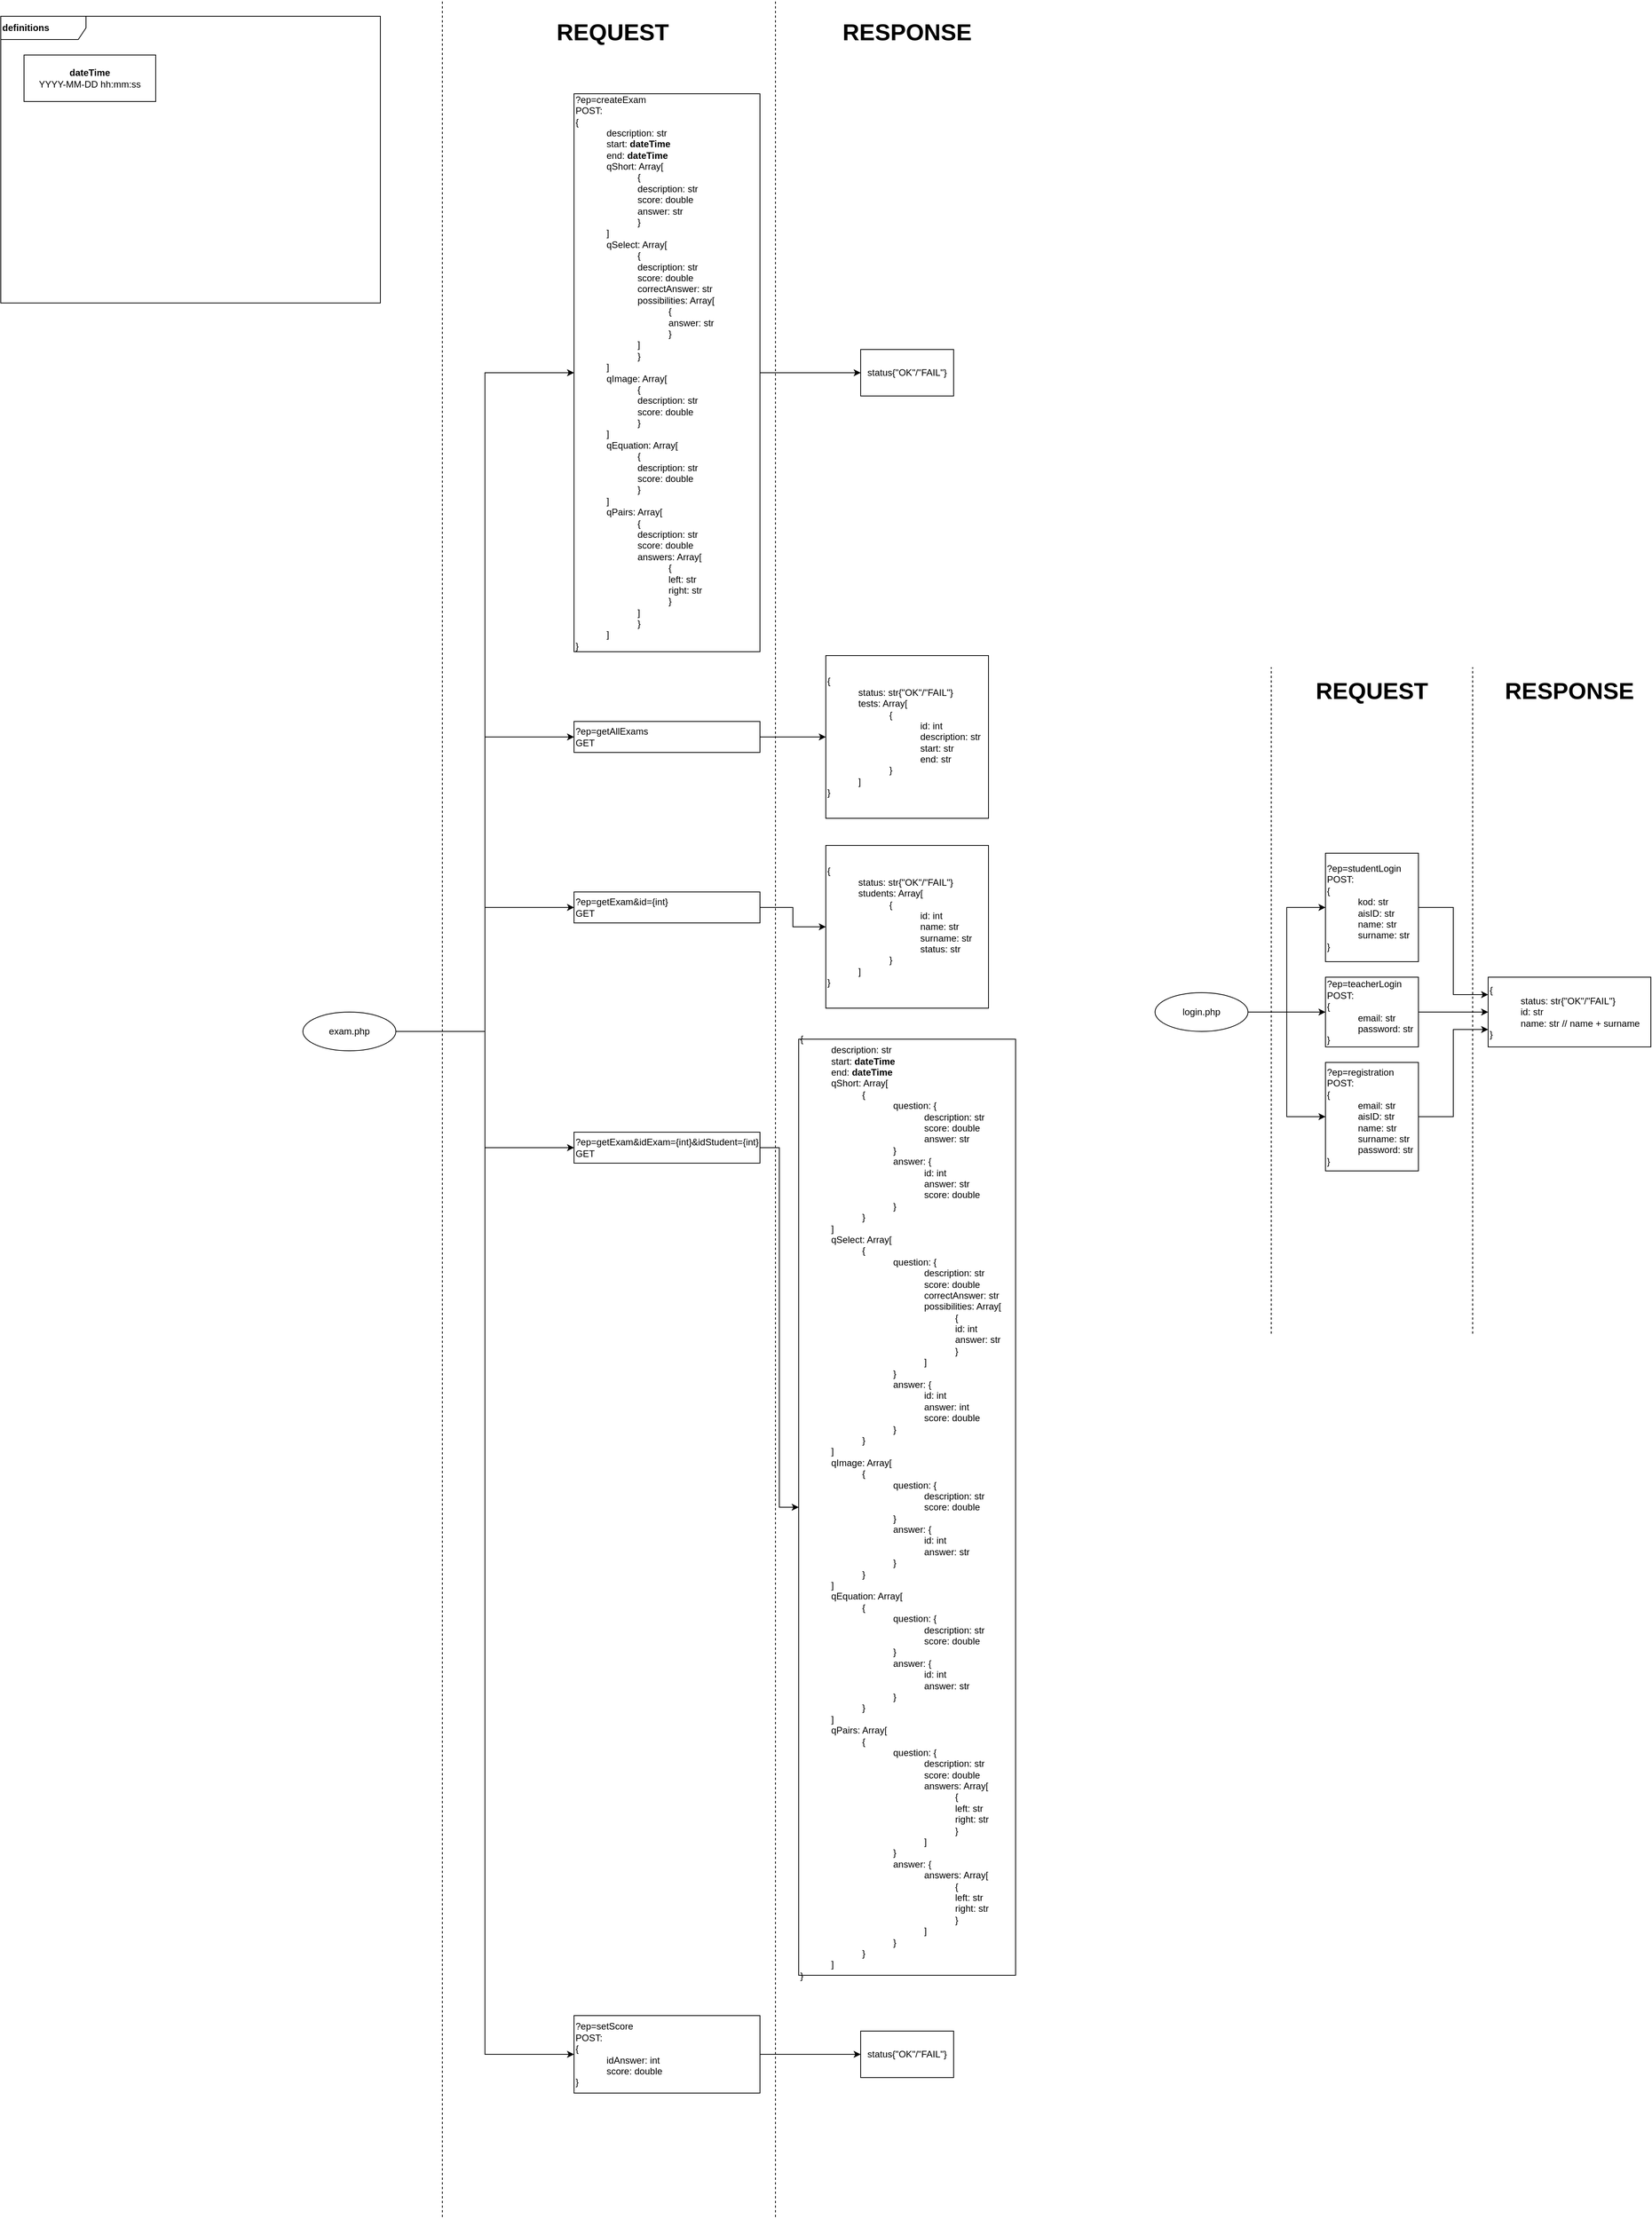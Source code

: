<mxfile version="14.5.1" type="device"><diagram id="hnB_2D7E7XhQXwGnwULA" name="Page-1"><mxGraphModel dx="7388" dy="4388" grid="1" gridSize="10" guides="1" tooltips="1" connect="1" arrows="1" fold="1" page="1" pageScale="1" pageWidth="850" pageHeight="1100" math="0" shadow="0"><root><mxCell id="0"/><mxCell id="1" parent="0"/><mxCell id="Ukkvu4Kca2TTCm_ugVb9-40" value="&lt;b&gt;definitions&lt;/b&gt;" style="shape=umlFrame;whiteSpace=wrap;html=1;rounded=0;align=left;width=110;height=30;verticalAlign=middle;" vertex="1" parent="1"><mxGeometry x="-1390" y="-1050" width="490" height="370" as="geometry"/></mxCell><mxCell id="Ukkvu4Kca2TTCm_ugVb9-1" value="login.php" style="ellipse;whiteSpace=wrap;html=1;" vertex="1" parent="1"><mxGeometry x="100" y="210" width="120" height="50" as="geometry"/></mxCell><mxCell id="Ukkvu4Kca2TTCm_ugVb9-2" value="exam.php" style="ellipse;whiteSpace=wrap;html=1;" vertex="1" parent="1"><mxGeometry x="-1000" y="235" width="120" height="50" as="geometry"/></mxCell><mxCell id="Ukkvu4Kca2TTCm_ugVb9-13" style="edgeStyle=orthogonalEdgeStyle;rounded=0;orthogonalLoop=1;jettySize=auto;html=1;exitX=1;exitY=0.5;exitDx=0;exitDy=0;entryX=0;entryY=0.5;entryDx=0;entryDy=0;" edge="1" parent="1" source="Ukkvu4Kca2TTCm_ugVb9-4" target="Ukkvu4Kca2TTCm_ugVb9-12"><mxGeometry relative="1" as="geometry"/></mxCell><mxCell id="Ukkvu4Kca2TTCm_ugVb9-4" value="?ep=teacherLogin&lt;br&gt;POST:&lt;br&gt;{&lt;br&gt;&lt;blockquote style=&quot;margin: 0 0 0 40px ; border: none ; padding: 0px&quot;&gt;email: str&lt;br&gt;password: str&lt;/blockquote&gt;}" style="rounded=0;whiteSpace=wrap;html=1;align=left;" vertex="1" parent="1"><mxGeometry x="320" y="190" width="120" height="90" as="geometry"/></mxCell><mxCell id="Ukkvu4Kca2TTCm_ugVb9-14" style="edgeStyle=orthogonalEdgeStyle;rounded=0;orthogonalLoop=1;jettySize=auto;html=1;exitX=1;exitY=0.5;exitDx=0;exitDy=0;entryX=0;entryY=0.25;entryDx=0;entryDy=0;" edge="1" parent="1" source="Ukkvu4Kca2TTCm_ugVb9-5" target="Ukkvu4Kca2TTCm_ugVb9-12"><mxGeometry relative="1" as="geometry"/></mxCell><mxCell id="Ukkvu4Kca2TTCm_ugVb9-5" value="?ep=studentLogin&lt;br&gt;POST:&lt;br&gt;{&lt;br&gt;&lt;blockquote style=&quot;margin: 0 0 0 40px ; border: none ; padding: 0px&quot;&gt;kod: str&lt;br&gt;aisID: str&lt;br&gt;name: str&lt;br&gt;surname: str&lt;/blockquote&gt;&lt;span&gt;}&lt;/span&gt;" style="rounded=0;whiteSpace=wrap;html=1;align=left;" vertex="1" parent="1"><mxGeometry x="320" y="30" width="120" height="140" as="geometry"/></mxCell><mxCell id="Ukkvu4Kca2TTCm_ugVb9-15" style="edgeStyle=orthogonalEdgeStyle;rounded=0;orthogonalLoop=1;jettySize=auto;html=1;exitX=1;exitY=0.5;exitDx=0;exitDy=0;entryX=0;entryY=0.75;entryDx=0;entryDy=0;" edge="1" parent="1" source="Ukkvu4Kca2TTCm_ugVb9-6" target="Ukkvu4Kca2TTCm_ugVb9-12"><mxGeometry relative="1" as="geometry"/></mxCell><mxCell id="Ukkvu4Kca2TTCm_ugVb9-6" value="?ep=registration&lt;br&gt;POST:&lt;br&gt;{&lt;br&gt;&lt;blockquote style=&quot;margin: 0 0 0 40px ; border: none ; padding: 0px&quot;&gt;email: str&lt;br&gt;aisID: str&lt;br&gt;name: str&lt;br&gt;surname: str&lt;br&gt;password: str&lt;/blockquote&gt;}" style="rounded=0;whiteSpace=wrap;html=1;align=left;" vertex="1" parent="1"><mxGeometry x="320" y="300" width="120" height="140" as="geometry"/></mxCell><mxCell id="Ukkvu4Kca2TTCm_ugVb9-9" style="edgeStyle=orthogonalEdgeStyle;rounded=0;orthogonalLoop=1;jettySize=auto;html=1;exitX=1;exitY=0.5;exitDx=0;exitDy=0;entryX=0;entryY=0.5;entryDx=0;entryDy=0;" edge="1" parent="1" source="Ukkvu4Kca2TTCm_ugVb9-1" target="Ukkvu4Kca2TTCm_ugVb9-5"><mxGeometry relative="1" as="geometry"><mxPoint x="260" y="220" as="sourcePoint"/></mxGeometry></mxCell><mxCell id="Ukkvu4Kca2TTCm_ugVb9-10" style="edgeStyle=orthogonalEdgeStyle;rounded=0;orthogonalLoop=1;jettySize=auto;html=1;exitX=1;exitY=0.5;exitDx=0;exitDy=0;entryX=0;entryY=0.5;entryDx=0;entryDy=0;" edge="1" parent="1" source="Ukkvu4Kca2TTCm_ugVb9-1" target="Ukkvu4Kca2TTCm_ugVb9-4"><mxGeometry relative="1" as="geometry"><mxPoint x="260" y="220" as="sourcePoint"/></mxGeometry></mxCell><mxCell id="Ukkvu4Kca2TTCm_ugVb9-11" style="edgeStyle=orthogonalEdgeStyle;rounded=0;orthogonalLoop=1;jettySize=auto;html=1;exitX=1;exitY=0.5;exitDx=0;exitDy=0;entryX=0;entryY=0.5;entryDx=0;entryDy=0;" edge="1" parent="1" source="Ukkvu4Kca2TTCm_ugVb9-1" target="Ukkvu4Kca2TTCm_ugVb9-6"><mxGeometry relative="1" as="geometry"><mxPoint x="260" y="220" as="sourcePoint"/></mxGeometry></mxCell><mxCell id="Ukkvu4Kca2TTCm_ugVb9-12" value="{&lt;br&gt;&lt;blockquote style=&quot;margin: 0 0 0 40px ; border: none ; padding: 0px&quot;&gt;status: str{&quot;OK&quot;/&quot;FAIL&quot;}&lt;br&gt;id: str&lt;br&gt;name: str // name + surname&lt;/blockquote&gt;}" style="rounded=0;whiteSpace=wrap;html=1;align=left;" vertex="1" parent="1"><mxGeometry x="530" y="190" width="210" height="90" as="geometry"/></mxCell><mxCell id="Ukkvu4Kca2TTCm_ugVb9-20" style="edgeStyle=orthogonalEdgeStyle;rounded=0;orthogonalLoop=1;jettySize=auto;html=1;exitX=1;exitY=0.5;exitDx=0;exitDy=0;entryX=0;entryY=0.5;entryDx=0;entryDy=0;" edge="1" parent="1" source="Ukkvu4Kca2TTCm_ugVb9-2" target="Ukkvu4Kca2TTCm_ugVb9-18"><mxGeometry relative="1" as="geometry"><mxPoint x="-760" y="260" as="sourcePoint"/></mxGeometry></mxCell><mxCell id="Ukkvu4Kca2TTCm_ugVb9-27" style="edgeStyle=orthogonalEdgeStyle;rounded=0;orthogonalLoop=1;jettySize=auto;html=1;exitX=1;exitY=0.5;exitDx=0;exitDy=0;entryX=0;entryY=0.5;entryDx=0;entryDy=0;" edge="1" parent="1" source="Ukkvu4Kca2TTCm_ugVb9-2" target="Ukkvu4Kca2TTCm_ugVb9-24"><mxGeometry relative="1" as="geometry"><mxPoint x="-760" y="260" as="sourcePoint"/></mxGeometry></mxCell><mxCell id="Ukkvu4Kca2TTCm_ugVb9-34" style="edgeStyle=orthogonalEdgeStyle;rounded=0;orthogonalLoop=1;jettySize=auto;html=1;exitX=1;exitY=0.5;exitDx=0;exitDy=0;entryX=0;entryY=0.5;entryDx=0;entryDy=0;" edge="1" parent="1" source="Ukkvu4Kca2TTCm_ugVb9-2" target="Ukkvu4Kca2TTCm_ugVb9-28"><mxGeometry relative="1" as="geometry"><mxPoint x="-760" y="260" as="sourcePoint"/></mxGeometry></mxCell><mxCell id="Ukkvu4Kca2TTCm_ugVb9-35" style="edgeStyle=orthogonalEdgeStyle;rounded=0;orthogonalLoop=1;jettySize=auto;html=1;exitX=1;exitY=0.5;exitDx=0;exitDy=0;entryX=0;entryY=0.5;entryDx=0;entryDy=0;" edge="1" parent="1" source="Ukkvu4Kca2TTCm_ugVb9-2" target="Ukkvu4Kca2TTCm_ugVb9-30"><mxGeometry relative="1" as="geometry"><mxPoint x="-760" y="260" as="sourcePoint"/></mxGeometry></mxCell><mxCell id="Ukkvu4Kca2TTCm_ugVb9-37" style="edgeStyle=orthogonalEdgeStyle;rounded=0;orthogonalLoop=1;jettySize=auto;html=1;exitX=1;exitY=0.5;exitDx=0;exitDy=0;entryX=0;entryY=0.5;entryDx=0;entryDy=0;" edge="1" parent="1" source="Ukkvu4Kca2TTCm_ugVb9-2" target="Ukkvu4Kca2TTCm_ugVb9-36"><mxGeometry relative="1" as="geometry"><mxPoint x="-760" y="260" as="sourcePoint"/></mxGeometry></mxCell><mxCell id="Ukkvu4Kca2TTCm_ugVb9-22" style="edgeStyle=orthogonalEdgeStyle;rounded=0;orthogonalLoop=1;jettySize=auto;html=1;exitX=1;exitY=0.5;exitDx=0;exitDy=0;entryX=0;entryY=0.5;entryDx=0;entryDy=0;" edge="1" parent="1" source="Ukkvu4Kca2TTCm_ugVb9-18" target="Ukkvu4Kca2TTCm_ugVb9-21"><mxGeometry relative="1" as="geometry"/></mxCell><mxCell id="Ukkvu4Kca2TTCm_ugVb9-18" value="?ep=createExam&lt;br&gt;POST:&lt;br&gt;{&lt;br&gt;&lt;blockquote style=&quot;margin: 0 0 0 40px ; border: none ; padding: 0px&quot;&gt;description: str&lt;br&gt;start: &lt;b&gt;dateTime&lt;br&gt;&lt;/b&gt;end: &lt;b&gt;dateTime&lt;br&gt;&lt;/b&gt;qShort: Array[&lt;blockquote style=&quot;margin: 0 0 0 40px ; border: none ; padding: 0px&quot;&gt;{&lt;/blockquote&gt;&lt;blockquote style=&quot;margin: 0 0 0 40px ; border: none ; padding: 0px&quot;&gt;description: str&lt;/blockquote&gt;&lt;blockquote style=&quot;margin: 0 0 0 40px ; border: none ; padding: 0px&quot;&gt;score: double&lt;/blockquote&gt;&lt;blockquote style=&quot;margin: 0 0 0 40px ; border: none ; padding: 0px&quot;&gt;answer: str&lt;/blockquote&gt;&lt;blockquote style=&quot;margin: 0 0 0 40px ; border: none ; padding: 0px&quot;&gt;}&lt;/blockquote&gt;]&lt;br&gt;qSelect: Array[&lt;blockquote style=&quot;margin: 0 0 0 40px ; border: none ; padding: 0px&quot;&gt;{&lt;/blockquote&gt;&lt;blockquote style=&quot;margin: 0 0 0 40px ; border: none ; padding: 0px&quot;&gt;description: str&lt;/blockquote&gt;&lt;blockquote style=&quot;margin: 0 0 0 40px ; border: none ; padding: 0px&quot;&gt;score: double&lt;/blockquote&gt;&lt;blockquote style=&quot;margin: 0 0 0 40px ; border: none ; padding: 0px&quot;&gt;correctAnswer: str&lt;/blockquote&gt;&lt;blockquote style=&quot;margin: 0 0 0 40px ; border: none ; padding: 0px&quot;&gt;possibilities: Array[&lt;/blockquote&gt;&lt;blockquote style=&quot;margin: 0 0 0 40px ; border: none ; padding: 0px&quot;&gt;&lt;blockquote style=&quot;margin: 0 0 0 40px ; border: none ; padding: 0px&quot;&gt;{&lt;/blockquote&gt;&lt;/blockquote&gt;&lt;blockquote style=&quot;margin: 0 0 0 40px ; border: none ; padding: 0px&quot;&gt;&lt;blockquote style=&quot;margin: 0 0 0 40px ; border: none ; padding: 0px&quot;&gt;answer: str&lt;/blockquote&gt;&lt;/blockquote&gt;&lt;blockquote style=&quot;margin: 0 0 0 40px ; border: none ; padding: 0px&quot;&gt;&lt;blockquote style=&quot;margin: 0 0 0 40px ; border: none ; padding: 0px&quot;&gt;}&lt;/blockquote&gt;&lt;/blockquote&gt;&lt;blockquote style=&quot;margin: 0 0 0 40px ; border: none ; padding: 0px&quot;&gt;]&lt;/blockquote&gt;&lt;blockquote style=&quot;margin: 0 0 0 40px ; border: none ; padding: 0px&quot;&gt;}&lt;/blockquote&gt;]&lt;br&gt;qImage: Array[&lt;blockquote style=&quot;margin: 0 0 0 40px ; border: none ; padding: 0px&quot;&gt;{&lt;/blockquote&gt;&lt;blockquote style=&quot;margin: 0 0 0 40px ; border: none ; padding: 0px&quot;&gt;description: str&lt;/blockquote&gt;&lt;blockquote style=&quot;margin: 0 0 0 40px ; border: none ; padding: 0px&quot;&gt;score: double&lt;/blockquote&gt;&lt;blockquote style=&quot;margin: 0 0 0 40px ; border: none ; padding: 0px&quot;&gt;}&lt;/blockquote&gt;]&lt;br&gt;qEquation: Array[&lt;blockquote style=&quot;margin: 0 0 0 40px ; border: none ; padding: 0px&quot;&gt;{&lt;/blockquote&gt;&lt;blockquote style=&quot;margin: 0 0 0 40px ; border: none ; padding: 0px&quot;&gt;description: str&lt;/blockquote&gt;&lt;blockquote style=&quot;margin: 0 0 0 40px ; border: none ; padding: 0px&quot;&gt;score: double&lt;/blockquote&gt;&lt;blockquote style=&quot;margin: 0 0 0 40px ; border: none ; padding: 0px&quot;&gt;}&lt;/blockquote&gt;]&lt;br&gt;qPairs: Array[&lt;blockquote style=&quot;margin: 0 0 0 40px ; border: none ; padding: 0px&quot;&gt;{&lt;/blockquote&gt;&lt;blockquote style=&quot;margin: 0 0 0 40px ; border: none ; padding: 0px&quot;&gt;description: str&lt;/blockquote&gt;&lt;blockquote style=&quot;margin: 0 0 0 40px ; border: none ; padding: 0px&quot;&gt;score: double&lt;/blockquote&gt;&lt;blockquote style=&quot;margin: 0 0 0 40px ; border: none ; padding: 0px&quot;&gt;answers: Array[&lt;/blockquote&gt;&lt;blockquote style=&quot;margin: 0 0 0 40px ; border: none ; padding: 0px&quot;&gt;&lt;blockquote style=&quot;margin: 0 0 0 40px ; border: none ; padding: 0px&quot;&gt;{&lt;/blockquote&gt;&lt;/blockquote&gt;&lt;blockquote style=&quot;margin: 0 0 0 40px ; border: none ; padding: 0px&quot;&gt;&lt;blockquote style=&quot;margin: 0 0 0 40px ; border: none ; padding: 0px&quot;&gt;left: str&lt;/blockquote&gt;&lt;/blockquote&gt;&lt;blockquote style=&quot;margin: 0 0 0 40px ; border: none ; padding: 0px&quot;&gt;&lt;blockquote style=&quot;margin: 0 0 0 40px ; border: none ; padding: 0px&quot;&gt;right: str&lt;/blockquote&gt;&lt;/blockquote&gt;&lt;blockquote style=&quot;margin: 0 0 0 40px ; border: none ; padding: 0px&quot;&gt;&lt;blockquote style=&quot;margin: 0 0 0 40px ; border: none ; padding: 0px&quot;&gt;}&lt;/blockquote&gt;&lt;/blockquote&gt;&lt;blockquote style=&quot;margin: 0 0 0 40px ; border: none ; padding: 0px&quot;&gt;]&lt;/blockquote&gt;&lt;blockquote style=&quot;margin: 0 0 0 40px ; border: none ; padding: 0px&quot;&gt;}&lt;/blockquote&gt;]&lt;/blockquote&gt;&lt;span&gt;}&lt;/span&gt;&lt;blockquote style=&quot;margin: 0 0 0 40px ; border: none ; padding: 0px&quot;&gt;&lt;blockquote style=&quot;margin: 0 0 0 40px ; border: none ; padding: 0px&quot;&gt;&lt;/blockquote&gt;&lt;/blockquote&gt;&lt;blockquote style=&quot;margin: 0 0 0 40px ; border: none ; padding: 0px&quot;&gt;&lt;blockquote style=&quot;margin: 0 0 0 40px ; border: none ; padding: 0px&quot;&gt;&lt;/blockquote&gt;&lt;/blockquote&gt;&lt;blockquote style=&quot;margin: 0 0 0 40px ; border: none ; padding: 0px&quot;&gt;&lt;blockquote style=&quot;margin: 0 0 0 40px ; border: none ; padding: 0px&quot;&gt;&lt;/blockquote&gt;&lt;/blockquote&gt;" style="rounded=0;whiteSpace=wrap;html=1;labelPosition=center;verticalLabelPosition=middle;align=left;verticalAlign=middle;" vertex="1" parent="1"><mxGeometry x="-650" y="-950" width="240" height="720" as="geometry"/></mxCell><mxCell id="Ukkvu4Kca2TTCm_ugVb9-19" value="&lt;b&gt;dateTime&lt;/b&gt;&lt;br&gt;&lt;div style=&quot;&quot;&gt;&lt;span&gt;YYYY-MM-DD hh:mm:ss&lt;/span&gt;&lt;/div&gt;" style="rounded=0;whiteSpace=wrap;html=1;align=center;" vertex="1" parent="1"><mxGeometry x="-1360" y="-1000" width="170" height="60" as="geometry"/></mxCell><mxCell id="Ukkvu4Kca2TTCm_ugVb9-21" value="status{&quot;OK&quot;/&quot;FAIL&quot;}" style="rounded=0;whiteSpace=wrap;html=1;" vertex="1" parent="1"><mxGeometry x="-280" y="-620" width="120" height="60" as="geometry"/></mxCell><mxCell id="Ukkvu4Kca2TTCm_ugVb9-26" style="edgeStyle=orthogonalEdgeStyle;rounded=0;orthogonalLoop=1;jettySize=auto;html=1;exitX=1;exitY=0.5;exitDx=0;exitDy=0;entryX=0;entryY=0.5;entryDx=0;entryDy=0;" edge="1" parent="1" source="Ukkvu4Kca2TTCm_ugVb9-24" target="Ukkvu4Kca2TTCm_ugVb9-25"><mxGeometry relative="1" as="geometry"/></mxCell><mxCell id="Ukkvu4Kca2TTCm_ugVb9-24" value="?ep=getAllExams&lt;br&gt;GET&lt;br&gt;&lt;blockquote style=&quot;margin: 0 0 0 40px ; border: none ; padding: 0px&quot;&gt;&lt;blockquote style=&quot;margin: 0 0 0 40px ; border: none ; padding: 0px&quot;&gt;&lt;/blockquote&gt;&lt;/blockquote&gt;&lt;blockquote style=&quot;margin: 0 0 0 40px ; border: none ; padding: 0px&quot;&gt;&lt;blockquote style=&quot;margin: 0 0 0 40px ; border: none ; padding: 0px&quot;&gt;&lt;/blockquote&gt;&lt;/blockquote&gt;&lt;blockquote style=&quot;margin: 0 0 0 40px ; border: none ; padding: 0px&quot;&gt;&lt;blockquote style=&quot;margin: 0 0 0 40px ; border: none ; padding: 0px&quot;&gt;&lt;/blockquote&gt;&lt;/blockquote&gt;" style="rounded=0;whiteSpace=wrap;html=1;labelPosition=center;verticalLabelPosition=middle;align=left;verticalAlign=middle;" vertex="1" parent="1"><mxGeometry x="-650" y="-140" width="240" height="40" as="geometry"/></mxCell><mxCell id="Ukkvu4Kca2TTCm_ugVb9-25" value="&lt;span&gt;{&lt;br&gt;&lt;/span&gt;&lt;blockquote style=&quot;margin: 0 0 0 40px ; border: none ; padding: 0px&quot;&gt;status: str{&quot;OK&quot;/&quot;FAIL&quot;}&lt;/blockquote&gt;&lt;blockquote style=&quot;margin: 0px 0px 0px 40px ; border: none ; padding: 0px&quot;&gt;tests: Array[&lt;/blockquote&gt;&lt;blockquote style=&quot;margin: 0px 0px 0px 40px ; border: none ; padding: 0px&quot;&gt;&lt;blockquote style=&quot;margin: 0px 0px 0px 40px ; border: none ; padding: 0px&quot;&gt;{&lt;/blockquote&gt;&lt;/blockquote&gt;&lt;blockquote style=&quot;margin: 0px 0px 0px 40px ; border: none ; padding: 0px&quot;&gt;&lt;blockquote style=&quot;margin: 0px 0px 0px 40px ; border: none ; padding: 0px&quot;&gt;&lt;blockquote style=&quot;margin: 0px 0px 0px 40px ; border: none ; padding: 0px&quot;&gt;id: int&lt;/blockquote&gt;&lt;/blockquote&gt;&lt;/blockquote&gt;&lt;blockquote style=&quot;margin: 0px 0px 0px 40px ; border: none ; padding: 0px&quot;&gt;&lt;blockquote style=&quot;margin: 0px 0px 0px 40px ; border: none ; padding: 0px&quot;&gt;&lt;blockquote style=&quot;margin: 0px 0px 0px 40px ; border: none ; padding: 0px&quot;&gt;description: str&lt;/blockquote&gt;&lt;blockquote style=&quot;margin: 0px 0px 0px 40px ; border: none ; padding: 0px&quot;&gt;start: str&lt;/blockquote&gt;&lt;blockquote style=&quot;margin: 0px 0px 0px 40px ; border: none ; padding: 0px&quot;&gt;end: str&lt;/blockquote&gt;&lt;/blockquote&gt;&lt;/blockquote&gt;&lt;blockquote style=&quot;margin: 0px 0px 0px 40px ; border: none ; padding: 0px&quot;&gt;&lt;blockquote style=&quot;margin: 0px 0px 0px 40px ; border: none ; padding: 0px&quot;&gt;}&lt;/blockquote&gt;&lt;/blockquote&gt;&lt;blockquote style=&quot;margin: 0px 0px 0px 40px ; border: none ; padding: 0px&quot;&gt;&lt;blockquote style=&quot;margin: 0px 0px 0px 40px ; border: none ; padding: 0px&quot;&gt;&lt;/blockquote&gt;&lt;/blockquote&gt;&lt;blockquote style=&quot;margin: 0px 0px 0px 40px ; border: none ; padding: 0px&quot;&gt;&lt;blockquote style=&quot;margin: 0px 0px 0px 40px ; border: none ; padding: 0px&quot;&gt;&lt;/blockquote&gt;&lt;/blockquote&gt;&lt;blockquote style=&quot;margin: 0px 0px 0px 40px ; border: none ; padding: 0px&quot;&gt;&lt;blockquote style=&quot;margin: 0px 0px 0px 40px ; border: none ; padding: 0px&quot;&gt;&lt;/blockquote&gt;&lt;/blockquote&gt;&lt;blockquote style=&quot;margin: 0px 0px 0px 40px ; border: none ; padding: 0px&quot;&gt;]&lt;/blockquote&gt;&lt;blockquote style=&quot;margin: 0px 0px 0px 40px ; border: none ; padding: 0px&quot;&gt;&lt;/blockquote&gt;&lt;span&gt;}&lt;/span&gt;" style="rounded=0;whiteSpace=wrap;html=1;align=left;" vertex="1" parent="1"><mxGeometry x="-325" y="-225" width="210" height="210" as="geometry"/></mxCell><mxCell id="Ukkvu4Kca2TTCm_ugVb9-33" style="edgeStyle=orthogonalEdgeStyle;rounded=0;orthogonalLoop=1;jettySize=auto;html=1;exitX=1;exitY=0.5;exitDx=0;exitDy=0;entryX=0;entryY=0.5;entryDx=0;entryDy=0;" edge="1" parent="1" source="Ukkvu4Kca2TTCm_ugVb9-28" target="Ukkvu4Kca2TTCm_ugVb9-29"><mxGeometry relative="1" as="geometry"/></mxCell><mxCell id="Ukkvu4Kca2TTCm_ugVb9-28" value="?ep=getExam&amp;amp;id={int}&lt;br&gt;GET&lt;br&gt;&lt;blockquote style=&quot;margin: 0 0 0 40px ; border: none ; padding: 0px&quot;&gt;&lt;blockquote style=&quot;margin: 0 0 0 40px ; border: none ; padding: 0px&quot;&gt;&lt;/blockquote&gt;&lt;/blockquote&gt;&lt;blockquote style=&quot;margin: 0 0 0 40px ; border: none ; padding: 0px&quot;&gt;&lt;blockquote style=&quot;margin: 0 0 0 40px ; border: none ; padding: 0px&quot;&gt;&lt;/blockquote&gt;&lt;/blockquote&gt;&lt;blockquote style=&quot;margin: 0 0 0 40px ; border: none ; padding: 0px&quot;&gt;&lt;blockquote style=&quot;margin: 0 0 0 40px ; border: none ; padding: 0px&quot;&gt;&lt;/blockquote&gt;&lt;/blockquote&gt;" style="rounded=0;whiteSpace=wrap;html=1;labelPosition=center;verticalLabelPosition=middle;align=left;verticalAlign=middle;" vertex="1" parent="1"><mxGeometry x="-650" y="80" width="240" height="40" as="geometry"/></mxCell><mxCell id="Ukkvu4Kca2TTCm_ugVb9-29" value="&lt;span&gt;{&lt;br&gt;&lt;/span&gt;&lt;blockquote style=&quot;margin: 0 0 0 40px ; border: none ; padding: 0px&quot;&gt;status: str{&quot;OK&quot;/&quot;FAIL&quot;}&lt;/blockquote&gt;&lt;blockquote style=&quot;margin: 0px 0px 0px 40px ; border: none ; padding: 0px&quot;&gt;students: Array[&lt;/blockquote&gt;&lt;blockquote style=&quot;margin: 0px 0px 0px 40px ; border: none ; padding: 0px&quot;&gt;&lt;blockquote style=&quot;margin: 0px 0px 0px 40px ; border: none ; padding: 0px&quot;&gt;{&lt;/blockquote&gt;&lt;/blockquote&gt;&lt;blockquote style=&quot;margin: 0px 0px 0px 40px ; border: none ; padding: 0px&quot;&gt;&lt;blockquote style=&quot;margin: 0px 0px 0px 40px ; border: none ; padding: 0px&quot;&gt;&lt;blockquote style=&quot;margin: 0px 0px 0px 40px ; border: none ; padding: 0px&quot;&gt;id: int&lt;/blockquote&gt;&lt;blockquote style=&quot;margin: 0px 0px 0px 40px ; border: none ; padding: 0px&quot;&gt;name: str&lt;/blockquote&gt;&lt;blockquote style=&quot;margin: 0px 0px 0px 40px ; border: none ; padding: 0px&quot;&gt;surname: str&lt;/blockquote&gt;&lt;blockquote style=&quot;margin: 0px 0px 0px 40px ; border: none ; padding: 0px&quot;&gt;status: str&lt;/blockquote&gt;&lt;/blockquote&gt;&lt;/blockquote&gt;&lt;blockquote style=&quot;margin: 0px 0px 0px 40px ; border: none ; padding: 0px&quot;&gt;&lt;blockquote style=&quot;margin: 0px 0px 0px 40px ; border: none ; padding: 0px&quot;&gt;}&lt;/blockquote&gt;&lt;/blockquote&gt;&lt;blockquote style=&quot;margin: 0px 0px 0px 40px ; border: none ; padding: 0px&quot;&gt;&lt;blockquote style=&quot;margin: 0px 0px 0px 40px ; border: none ; padding: 0px&quot;&gt;&lt;/blockquote&gt;&lt;/blockquote&gt;&lt;blockquote style=&quot;margin: 0px 0px 0px 40px ; border: none ; padding: 0px&quot;&gt;&lt;blockquote style=&quot;margin: 0px 0px 0px 40px ; border: none ; padding: 0px&quot;&gt;&lt;/blockquote&gt;&lt;/blockquote&gt;&lt;blockquote style=&quot;margin: 0px 0px 0px 40px ; border: none ; padding: 0px&quot;&gt;&lt;blockquote style=&quot;margin: 0px 0px 0px 40px ; border: none ; padding: 0px&quot;&gt;&lt;/blockquote&gt;&lt;/blockquote&gt;&lt;blockquote style=&quot;margin: 0px 0px 0px 40px ; border: none ; padding: 0px&quot;&gt;]&lt;/blockquote&gt;&lt;blockquote style=&quot;margin: 0px 0px 0px 40px ; border: none ; padding: 0px&quot;&gt;&lt;/blockquote&gt;&lt;span&gt;}&lt;/span&gt;" style="rounded=0;whiteSpace=wrap;html=1;align=left;" vertex="1" parent="1"><mxGeometry x="-325" y="20" width="210" height="210" as="geometry"/></mxCell><mxCell id="Ukkvu4Kca2TTCm_ugVb9-32" style="edgeStyle=orthogonalEdgeStyle;rounded=0;orthogonalLoop=1;jettySize=auto;html=1;exitX=1;exitY=0.5;exitDx=0;exitDy=0;entryX=0;entryY=0.5;entryDx=0;entryDy=0;" edge="1" parent="1" source="Ukkvu4Kca2TTCm_ugVb9-30" target="Ukkvu4Kca2TTCm_ugVb9-31"><mxGeometry relative="1" as="geometry"/></mxCell><mxCell id="Ukkvu4Kca2TTCm_ugVb9-30" value="?ep=getExam&amp;amp;idExam={int}&amp;amp;idStudent={int}&lt;br&gt;GET&lt;br&gt;&lt;blockquote style=&quot;margin: 0 0 0 40px ; border: none ; padding: 0px&quot;&gt;&lt;blockquote style=&quot;margin: 0 0 0 40px ; border: none ; padding: 0px&quot;&gt;&lt;/blockquote&gt;&lt;/blockquote&gt;&lt;blockquote style=&quot;margin: 0 0 0 40px ; border: none ; padding: 0px&quot;&gt;&lt;blockquote style=&quot;margin: 0 0 0 40px ; border: none ; padding: 0px&quot;&gt;&lt;/blockquote&gt;&lt;/blockquote&gt;&lt;blockquote style=&quot;margin: 0 0 0 40px ; border: none ; padding: 0px&quot;&gt;&lt;blockquote style=&quot;margin: 0 0 0 40px ; border: none ; padding: 0px&quot;&gt;&lt;/blockquote&gt;&lt;/blockquote&gt;" style="rounded=0;whiteSpace=wrap;html=1;labelPosition=center;verticalLabelPosition=middle;align=left;verticalAlign=middle;" vertex="1" parent="1"><mxGeometry x="-650" y="390" width="240" height="40" as="geometry"/></mxCell><mxCell id="Ukkvu4Kca2TTCm_ugVb9-31" value="{&lt;br&gt;&lt;blockquote style=&quot;margin: 0px 0px 0px 40px ; border: none ; padding: 0px&quot;&gt;description: str&lt;br&gt;start:&amp;nbsp;&lt;b&gt;dateTime&lt;br&gt;&lt;/b&gt;end:&amp;nbsp;&lt;b&gt;dateTime&lt;br&gt;&lt;/b&gt;qShort: Array[&lt;/blockquote&gt;&lt;blockquote style=&quot;margin: 0 0 0 40px ; border: none ; padding: 0px&quot;&gt;&lt;blockquote style=&quot;margin: 0px 0px 0px 40px ; border: none ; padding: 0px&quot;&gt;{&lt;/blockquote&gt;&lt;/blockquote&gt;&lt;blockquote style=&quot;margin: 0 0 0 40px ; border: none ; padding: 0px&quot;&gt;&lt;blockquote style=&quot;margin: 0px 0px 0px 40px ; border: none ; padding: 0px&quot;&gt;&lt;blockquote style=&quot;margin: 0px 0px 0px 40px ; border: none ; padding: 0px&quot;&gt;question: {&lt;/blockquote&gt;&lt;/blockquote&gt;&lt;blockquote style=&quot;margin: 0 0 0 40px ; border: none ; padding: 0px&quot;&gt;&lt;blockquote style=&quot;margin: 0px 0px 0px 40px ; border: none ; padding: 0px&quot;&gt;&lt;blockquote style=&quot;margin: 0px 0px 0px 40px ; border: none ; padding: 0px&quot;&gt;description: str&lt;/blockquote&gt;&lt;/blockquote&gt;&lt;/blockquote&gt;&lt;blockquote style=&quot;margin: 0 0 0 40px ; border: none ; padding: 0px&quot;&gt;&lt;blockquote style=&quot;margin: 0px 0px 0px 40px ; border: none ; padding: 0px&quot;&gt;&lt;blockquote style=&quot;margin: 0px 0px 0px 40px ; border: none ; padding: 0px&quot;&gt;score: double&lt;/blockquote&gt;&lt;/blockquote&gt;&lt;/blockquote&gt;&lt;blockquote style=&quot;margin: 0 0 0 40px ; border: none ; padding: 0px&quot;&gt;&lt;blockquote style=&quot;margin: 0px 0px 0px 40px ; border: none ; padding: 0px&quot;&gt;&lt;blockquote style=&quot;margin: 0px 0px 0px 40px ; border: none ; padding: 0px&quot;&gt;answer: str&lt;/blockquote&gt;&lt;/blockquote&gt;&lt;/blockquote&gt;&lt;blockquote style=&quot;margin: 0px 0px 0px 40px ; border: none ; padding: 0px&quot;&gt;&lt;blockquote style=&quot;margin: 0px 0px 0px 40px ; border: none ; padding: 0px&quot;&gt;}&lt;/blockquote&gt;&lt;/blockquote&gt;&lt;blockquote style=&quot;margin: 0px 0px 0px 40px ; border: none ; padding: 0px&quot;&gt;&lt;blockquote style=&quot;margin: 0px 0px 0px 40px ; border: none ; padding: 0px&quot;&gt;answer: {&lt;/blockquote&gt;&lt;/blockquote&gt;&lt;/blockquote&gt;&lt;blockquote style=&quot;margin: 0 0 0 40px ; border: none ; padding: 0px&quot;&gt;&lt;blockquote style=&quot;margin: 0 0 0 40px ; border: none ; padding: 0px&quot;&gt;&lt;blockquote style=&quot;margin: 0px 0px 0px 40px ; border: none ; padding: 0px&quot;&gt;&lt;blockquote style=&quot;margin: 0px 0px 0px 40px ; border: none ; padding: 0px&quot;&gt;id: int&lt;/blockquote&gt;&lt;/blockquote&gt;&lt;/blockquote&gt;&lt;/blockquote&gt;&lt;blockquote style=&quot;margin: 0 0 0 40px ; border: none ; padding: 0px&quot;&gt;&lt;blockquote style=&quot;margin: 0 0 0 40px ; border: none ; padding: 0px&quot;&gt;&lt;blockquote style=&quot;margin: 0px 0px 0px 40px ; border: none ; padding: 0px&quot;&gt;&lt;blockquote style=&quot;margin: 0px 0px 0px 40px ; border: none ; padding: 0px&quot;&gt;answer: str&lt;/blockquote&gt;&lt;/blockquote&gt;&lt;/blockquote&gt;&lt;blockquote style=&quot;margin: 0 0 0 40px ; border: none ; padding: 0px&quot;&gt;&lt;blockquote style=&quot;margin: 0px 0px 0px 40px ; border: none ; padding: 0px&quot;&gt;&lt;blockquote style=&quot;margin: 0px 0px 0px 40px ; border: none ; padding: 0px&quot;&gt;score: double&lt;/blockquote&gt;&lt;/blockquote&gt;&lt;/blockquote&gt;&lt;blockquote style=&quot;margin: 0px 0px 0px 40px ; border: none ; padding: 0px&quot;&gt;&lt;blockquote style=&quot;margin: 0px 0px 0px 40px ; border: none ; padding: 0px&quot;&gt;}&lt;/blockquote&gt;&lt;/blockquote&gt;&lt;/blockquote&gt;&lt;blockquote style=&quot;margin: 0 0 0 40px ; border: none ; padding: 0px&quot;&gt;&lt;blockquote style=&quot;margin: 0px 0px 0px 40px ; border: none ; padding: 0px&quot;&gt;&lt;/blockquote&gt;&lt;/blockquote&gt;&lt;blockquote style=&quot;margin: 0px 0px 0px 40px ; border: none ; padding: 0px&quot;&gt;&lt;blockquote style=&quot;margin: 0px 0px 0px 40px ; border: none ; padding: 0px&quot;&gt;}&lt;/blockquote&gt;]&lt;br&gt;qSelect: Array[&lt;blockquote style=&quot;margin: 0px 0px 0px 40px ; border: none ; padding: 0px&quot;&gt;{&lt;/blockquote&gt;&lt;/blockquote&gt;&lt;blockquote style=&quot;margin: 0 0 0 40px ; border: none ; padding: 0px&quot;&gt;&lt;blockquote style=&quot;margin: 0px 0px 0px 40px ; border: none ; padding: 0px&quot;&gt;&lt;blockquote style=&quot;margin: 0px 0px 0px 40px ; border: none ; padding: 0px&quot;&gt;question: {&lt;/blockquote&gt;&lt;/blockquote&gt;&lt;/blockquote&gt;&lt;blockquote style=&quot;margin: 0 0 0 40px ; border: none ; padding: 0px&quot;&gt;&lt;blockquote style=&quot;margin: 0 0 0 40px ; border: none ; padding: 0px&quot;&gt;&lt;blockquote style=&quot;margin: 0px 0px 0px 40px ; border: none ; padding: 0px&quot;&gt;&lt;blockquote style=&quot;margin: 0px 0px 0px 40px ; border: none ; padding: 0px&quot;&gt;description: str&lt;/blockquote&gt;&lt;/blockquote&gt;&lt;/blockquote&gt;&lt;blockquote style=&quot;margin: 0 0 0 40px ; border: none ; padding: 0px&quot;&gt;&lt;blockquote style=&quot;margin: 0px 0px 0px 40px ; border: none ; padding: 0px&quot;&gt;&lt;blockquote style=&quot;margin: 0px 0px 0px 40px ; border: none ; padding: 0px&quot;&gt;score: double&lt;/blockquote&gt;&lt;/blockquote&gt;&lt;/blockquote&gt;&lt;blockquote style=&quot;margin: 0 0 0 40px ; border: none ; padding: 0px&quot;&gt;&lt;blockquote style=&quot;margin: 0px 0px 0px 40px ; border: none ; padding: 0px&quot;&gt;&lt;blockquote style=&quot;margin: 0px 0px 0px 40px ; border: none ; padding: 0px&quot;&gt;correctAnswer: str&lt;/blockquote&gt;&lt;/blockquote&gt;&lt;/blockquote&gt;&lt;blockquote style=&quot;margin: 0 0 0 40px ; border: none ; padding: 0px&quot;&gt;&lt;blockquote style=&quot;margin: 0px 0px 0px 40px ; border: none ; padding: 0px&quot;&gt;&lt;blockquote style=&quot;margin: 0px 0px 0px 40px ; border: none ; padding: 0px&quot;&gt;possibilities: Array[&lt;/blockquote&gt;&lt;/blockquote&gt;&lt;/blockquote&gt;&lt;blockquote style=&quot;margin: 0 0 0 40px ; border: none ; padding: 0px&quot;&gt;&lt;blockquote style=&quot;margin: 0px 0px 0px 40px ; border: none ; padding: 0px&quot;&gt;&lt;blockquote style=&quot;margin: 0px 0px 0px 40px ; border: none ; padding: 0px&quot;&gt;&lt;blockquote style=&quot;margin: 0px 0px 0px 40px ; border: none ; padding: 0px&quot;&gt;{&lt;/blockquote&gt;&lt;blockquote style=&quot;margin: 0px 0px 0px 40px ; border: none ; padding: 0px&quot;&gt;id: int&lt;/blockquote&gt;&lt;blockquote style=&quot;margin: 0px 0px 0px 40px ; border: none ; padding: 0px&quot;&gt;&lt;span&gt;answer: str&lt;/span&gt;&lt;/blockquote&gt;&lt;/blockquote&gt;&lt;/blockquote&gt;&lt;/blockquote&gt;&lt;blockquote style=&quot;margin: 0 0 0 40px ; border: none ; padding: 0px&quot;&gt;&lt;blockquote style=&quot;margin: 0px 0px 0px 40px ; border: none ; padding: 0px&quot;&gt;&lt;blockquote style=&quot;margin: 0px 0px 0px 40px ; border: none ; padding: 0px&quot;&gt;&lt;blockquote style=&quot;margin: 0px 0px 0px 40px ; border: none ; padding: 0px&quot;&gt;}&lt;/blockquote&gt;&lt;/blockquote&gt;&lt;/blockquote&gt;&lt;/blockquote&gt;&lt;blockquote style=&quot;margin: 0 0 0 40px ; border: none ; padding: 0px&quot;&gt;&lt;blockquote style=&quot;margin: 0px 0px 0px 40px ; border: none ; padding: 0px&quot;&gt;&lt;blockquote style=&quot;margin: 0px 0px 0px 40px ; border: none ; padding: 0px&quot;&gt;]&lt;/blockquote&gt;&lt;span&gt;}&lt;/span&gt;&lt;/blockquote&gt;&lt;blockquote style=&quot;margin: 0px 0px 0px 40px ; border: none ; padding: 0px&quot;&gt;&lt;span&gt;answer: {&lt;/span&gt;&lt;/blockquote&gt;&lt;/blockquote&gt;&lt;/blockquote&gt;&lt;blockquote style=&quot;margin: 0 0 0 40px ; border: none ; padding: 0px&quot;&gt;&lt;blockquote style=&quot;margin: 0 0 0 40px ; border: none ; padding: 0px&quot;&gt;&lt;blockquote style=&quot;margin: 0 0 0 40px ; border: none ; padding: 0px&quot;&gt;&lt;blockquote style=&quot;margin: 0px 0px 0px 40px ; border: none ; padding: 0px&quot;&gt;&lt;span&gt;id: int&lt;/span&gt;&lt;/blockquote&gt;&lt;/blockquote&gt;&lt;/blockquote&gt;&lt;/blockquote&gt;&lt;blockquote style=&quot;margin: 0 0 0 40px ; border: none ; padding: 0px&quot;&gt;&lt;blockquote style=&quot;margin: 0 0 0 40px ; border: none ; padding: 0px&quot;&gt;&lt;blockquote style=&quot;margin: 0 0 0 40px ; border: none ; padding: 0px&quot;&gt;&lt;blockquote style=&quot;margin: 0px 0px 0px 40px ; border: none ; padding: 0px&quot;&gt;&lt;span&gt;answer: int&lt;/span&gt;&lt;/blockquote&gt;&lt;blockquote style=&quot;margin: 0px 0px 0px 40px ; border: none ; padding: 0px&quot;&gt;&lt;span&gt;score: double&lt;/span&gt;&lt;/blockquote&gt;&lt;/blockquote&gt;&lt;/blockquote&gt;&lt;/blockquote&gt;&lt;blockquote style=&quot;margin: 0 0 0 40px ; border: none ; padding: 0px&quot;&gt;&lt;blockquote style=&quot;margin: 0 0 0 40px ; border: none ; padding: 0px&quot;&gt;&lt;blockquote style=&quot;margin: 0px 0px 0px 40px ; border: none ; padding: 0px&quot;&gt;&lt;span&gt;}&lt;/span&gt;&lt;/blockquote&gt;&lt;/blockquote&gt;&lt;/blockquote&gt;&lt;blockquote style=&quot;margin: 0px 0px 0px 40px ; border: none ; padding: 0px&quot;&gt;&lt;blockquote style=&quot;margin: 0px 0px 0px 40px ; border: none ; padding: 0px&quot;&gt;}&lt;/blockquote&gt;]&lt;br&gt;qImage: Array[&lt;blockquote style=&quot;margin: 0px 0px 0px 40px ; border: none ; padding: 0px&quot;&gt;{&lt;/blockquote&gt;&lt;/blockquote&gt;&lt;blockquote style=&quot;margin: 0 0 0 40px ; border: none ; padding: 0px&quot;&gt;&lt;blockquote style=&quot;margin: 0px 0px 0px 40px ; border: none ; padding: 0px&quot;&gt;&lt;blockquote style=&quot;margin: 0px 0px 0px 40px ; border: none ; padding: 0px&quot;&gt;question: {&lt;/blockquote&gt;&lt;/blockquote&gt;&lt;/blockquote&gt;&lt;blockquote style=&quot;margin: 0 0 0 40px ; border: none ; padding: 0px&quot;&gt;&lt;blockquote style=&quot;margin: 0 0 0 40px ; border: none ; padding: 0px&quot;&gt;&lt;blockquote style=&quot;margin: 0px 0px 0px 40px ; border: none ; padding: 0px&quot;&gt;&lt;blockquote style=&quot;margin: 0px 0px 0px 40px ; border: none ; padding: 0px&quot;&gt;description: str&lt;/blockquote&gt;&lt;/blockquote&gt;&lt;/blockquote&gt;&lt;blockquote style=&quot;margin: 0 0 0 40px ; border: none ; padding: 0px&quot;&gt;&lt;blockquote style=&quot;margin: 0px 0px 0px 40px ; border: none ; padding: 0px&quot;&gt;&lt;blockquote style=&quot;margin: 0px 0px 0px 40px ; border: none ; padding: 0px&quot;&gt;score: double&lt;/blockquote&gt;&lt;span&gt;}&lt;/span&gt;&lt;/blockquote&gt;&lt;blockquote style=&quot;margin: 0px 0px 0px 40px ; border: none ; padding: 0px&quot;&gt;&lt;span&gt;answer: {&lt;/span&gt;&lt;/blockquote&gt;&lt;/blockquote&gt;&lt;/blockquote&gt;&lt;blockquote style=&quot;margin: 0 0 0 40px ; border: none ; padding: 0px&quot;&gt;&lt;blockquote style=&quot;margin: 0 0 0 40px ; border: none ; padding: 0px&quot;&gt;&lt;blockquote style=&quot;margin: 0 0 0 40px ; border: none ; padding: 0px&quot;&gt;&lt;blockquote style=&quot;margin: 0px 0px 0px 40px ; border: none ; padding: 0px&quot;&gt;&lt;span&gt;id: int&lt;/span&gt;&lt;/blockquote&gt;&lt;/blockquote&gt;&lt;/blockquote&gt;&lt;/blockquote&gt;&lt;blockquote style=&quot;margin: 0 0 0 40px ; border: none ; padding: 0px&quot;&gt;&lt;blockquote style=&quot;margin: 0 0 0 40px ; border: none ; padding: 0px&quot;&gt;&lt;blockquote style=&quot;margin: 0 0 0 40px ; border: none ; padding: 0px&quot;&gt;&lt;blockquote style=&quot;margin: 0px 0px 0px 40px ; border: none ; padding: 0px&quot;&gt;&lt;span&gt;answer: str&lt;/span&gt;&lt;/blockquote&gt;&lt;/blockquote&gt;&lt;/blockquote&gt;&lt;/blockquote&gt;&lt;blockquote style=&quot;margin: 0 0 0 40px ; border: none ; padding: 0px&quot;&gt;&lt;blockquote style=&quot;margin: 0 0 0 40px ; border: none ; padding: 0px&quot;&gt;&lt;blockquote style=&quot;margin: 0px 0px 0px 40px ; border: none ; padding: 0px&quot;&gt;&lt;span&gt;}&lt;/span&gt;&lt;/blockquote&gt;&lt;/blockquote&gt;&lt;/blockquote&gt;&lt;blockquote style=&quot;margin: 0px 0px 0px 40px ; border: none ; padding: 0px&quot;&gt;&lt;blockquote style=&quot;margin: 0px 0px 0px 40px ; border: none ; padding: 0px&quot;&gt;}&lt;/blockquote&gt;]&lt;br&gt;qEquation: Array[&lt;blockquote style=&quot;margin: 0px 0px 0px 40px ; border: none ; padding: 0px&quot;&gt;{&lt;/blockquote&gt;&lt;/blockquote&gt;&lt;blockquote style=&quot;margin: 0 0 0 40px ; border: none ; padding: 0px&quot;&gt;&lt;blockquote style=&quot;margin: 0px 0px 0px 40px ; border: none ; padding: 0px&quot;&gt;&lt;blockquote style=&quot;margin: 0px 0px 0px 40px ; border: none ; padding: 0px&quot;&gt;question: {&lt;/blockquote&gt;&lt;/blockquote&gt;&lt;/blockquote&gt;&lt;blockquote style=&quot;margin: 0 0 0 40px ; border: none ; padding: 0px&quot;&gt;&lt;blockquote style=&quot;margin: 0 0 0 40px ; border: none ; padding: 0px&quot;&gt;&lt;blockquote style=&quot;margin: 0px 0px 0px 40px ; border: none ; padding: 0px&quot;&gt;&lt;blockquote style=&quot;margin: 0px 0px 0px 40px ; border: none ; padding: 0px&quot;&gt;description: str&lt;/blockquote&gt;&lt;/blockquote&gt;&lt;/blockquote&gt;&lt;blockquote style=&quot;margin: 0 0 0 40px ; border: none ; padding: 0px&quot;&gt;&lt;blockquote style=&quot;margin: 0px 0px 0px 40px ; border: none ; padding: 0px&quot;&gt;&lt;blockquote style=&quot;margin: 0px 0px 0px 40px ; border: none ; padding: 0px&quot;&gt;score: double&lt;/blockquote&gt;}&lt;/blockquote&gt;&lt;blockquote style=&quot;margin: 0px 0px 0px 40px ; border: none ; padding: 0px&quot;&gt;answer: {&lt;/blockquote&gt;&lt;/blockquote&gt;&lt;/blockquote&gt;&lt;blockquote style=&quot;margin: 0 0 0 40px ; border: none ; padding: 0px&quot;&gt;&lt;blockquote style=&quot;margin: 0 0 0 40px ; border: none ; padding: 0px&quot;&gt;&lt;blockquote style=&quot;margin: 0 0 0 40px ; border: none ; padding: 0px&quot;&gt;&lt;blockquote style=&quot;margin: 0px 0px 0px 40px ; border: none ; padding: 0px&quot;&gt;id: int&lt;/blockquote&gt;&lt;blockquote style=&quot;margin: 0px 0px 0px 40px ; border: none ; padding: 0px&quot;&gt;answer: str&lt;/blockquote&gt;&lt;/blockquote&gt;&lt;/blockquote&gt;&lt;/blockquote&gt;&lt;blockquote style=&quot;margin: 0 0 0 40px ; border: none ; padding: 0px&quot;&gt;&lt;blockquote style=&quot;margin: 0 0 0 40px ; border: none ; padding: 0px&quot;&gt;&lt;blockquote style=&quot;margin: 0px 0px 0px 40px ; border: none ; padding: 0px&quot;&gt;}&lt;/blockquote&gt;&lt;/blockquote&gt;&lt;/blockquote&gt;&lt;blockquote style=&quot;margin: 0px 0px 0px 40px ; border: none ; padding: 0px&quot;&gt;&lt;blockquote style=&quot;margin: 0px 0px 0px 40px ; border: none ; padding: 0px&quot;&gt;}&lt;/blockquote&gt;]&lt;br&gt;qPairs: Array[&lt;blockquote style=&quot;margin: 0px 0px 0px 40px ; border: none ; padding: 0px&quot;&gt;{&lt;/blockquote&gt;&lt;/blockquote&gt;&lt;blockquote style=&quot;margin: 0 0 0 40px ; border: none ; padding: 0px&quot;&gt;&lt;blockquote style=&quot;margin: 0px 0px 0px 40px ; border: none ; padding: 0px&quot;&gt;&lt;blockquote style=&quot;margin: 0px 0px 0px 40px ; border: none ; padding: 0px&quot;&gt;question: {&lt;/blockquote&gt;&lt;/blockquote&gt;&lt;/blockquote&gt;&lt;blockquote style=&quot;margin: 0 0 0 40px ; border: none ; padding: 0px&quot;&gt;&lt;blockquote style=&quot;margin: 0 0 0 40px ; border: none ; padding: 0px&quot;&gt;&lt;blockquote style=&quot;margin: 0px 0px 0px 40px ; border: none ; padding: 0px&quot;&gt;&lt;blockquote style=&quot;margin: 0px 0px 0px 40px ; border: none ; padding: 0px&quot;&gt;description: str&lt;/blockquote&gt;&lt;/blockquote&gt;&lt;/blockquote&gt;&lt;blockquote style=&quot;margin: 0 0 0 40px ; border: none ; padding: 0px&quot;&gt;&lt;blockquote style=&quot;margin: 0px 0px 0px 40px ; border: none ; padding: 0px&quot;&gt;&lt;blockquote style=&quot;margin: 0px 0px 0px 40px ; border: none ; padding: 0px&quot;&gt;score: double&lt;/blockquote&gt;&lt;/blockquote&gt;&lt;/blockquote&gt;&lt;blockquote style=&quot;margin: 0 0 0 40px ; border: none ; padding: 0px&quot;&gt;&lt;blockquote style=&quot;margin: 0px 0px 0px 40px ; border: none ; padding: 0px&quot;&gt;&lt;blockquote style=&quot;margin: 0px 0px 0px 40px ; border: none ; padding: 0px&quot;&gt;answers: Array[&lt;/blockquote&gt;&lt;/blockquote&gt;&lt;/blockquote&gt;&lt;blockquote style=&quot;margin: 0 0 0 40px ; border: none ; padding: 0px&quot;&gt;&lt;blockquote style=&quot;margin: 0px 0px 0px 40px ; border: none ; padding: 0px&quot;&gt;&lt;blockquote style=&quot;margin: 0px 0px 0px 40px ; border: none ; padding: 0px&quot;&gt;&lt;blockquote style=&quot;margin: 0px 0px 0px 40px ; border: none ; padding: 0px&quot;&gt;{&lt;/blockquote&gt;&lt;/blockquote&gt;&lt;/blockquote&gt;&lt;/blockquote&gt;&lt;blockquote style=&quot;margin: 0 0 0 40px ; border: none ; padding: 0px&quot;&gt;&lt;blockquote style=&quot;margin: 0px 0px 0px 40px ; border: none ; padding: 0px&quot;&gt;&lt;blockquote style=&quot;margin: 0px 0px 0px 40px ; border: none ; padding: 0px&quot;&gt;&lt;blockquote style=&quot;margin: 0px 0px 0px 40px ; border: none ; padding: 0px&quot;&gt;left: str&lt;/blockquote&gt;&lt;/blockquote&gt;&lt;/blockquote&gt;&lt;/blockquote&gt;&lt;blockquote style=&quot;margin: 0 0 0 40px ; border: none ; padding: 0px&quot;&gt;&lt;blockquote style=&quot;margin: 0px 0px 0px 40px ; border: none ; padding: 0px&quot;&gt;&lt;blockquote style=&quot;margin: 0px 0px 0px 40px ; border: none ; padding: 0px&quot;&gt;&lt;blockquote style=&quot;margin: 0px 0px 0px 40px ; border: none ; padding: 0px&quot;&gt;right: str&lt;/blockquote&gt;&lt;/blockquote&gt;&lt;/blockquote&gt;&lt;/blockquote&gt;&lt;blockquote style=&quot;margin: 0 0 0 40px ; border: none ; padding: 0px&quot;&gt;&lt;blockquote style=&quot;margin: 0px 0px 0px 40px ; border: none ; padding: 0px&quot;&gt;&lt;blockquote style=&quot;margin: 0px 0px 0px 40px ; border: none ; padding: 0px&quot;&gt;&lt;blockquote style=&quot;margin: 0px 0px 0px 40px ; border: none ; padding: 0px&quot;&gt;}&lt;/blockquote&gt;&lt;/blockquote&gt;&lt;/blockquote&gt;&lt;/blockquote&gt;&lt;blockquote style=&quot;margin: 0 0 0 40px ; border: none ; padding: 0px&quot;&gt;&lt;blockquote style=&quot;margin: 0px 0px 0px 40px ; border: none ; padding: 0px&quot;&gt;&lt;blockquote style=&quot;margin: 0px 0px 0px 40px ; border: none ; padding: 0px&quot;&gt;]&lt;/blockquote&gt;}&lt;/blockquote&gt;&lt;blockquote style=&quot;margin: 0px 0px 0px 40px ; border: none ; padding: 0px&quot;&gt;answer: {&lt;/blockquote&gt;&lt;/blockquote&gt;&lt;/blockquote&gt;&lt;blockquote style=&quot;margin: 0 0 0 40px ; border: none ; padding: 0px&quot;&gt;&lt;blockquote style=&quot;margin: 0 0 0 40px ; border: none ; padding: 0px&quot;&gt;&lt;blockquote style=&quot;margin: 0 0 0 40px ; border: none ; padding: 0px&quot;&gt;&lt;blockquote style=&quot;margin: 0px 0px 0px 40px ; border: none ; padding: 0px&quot;&gt;answers: Array[&lt;blockquote style=&quot;margin: 0px 0px 0px 40px ; border: none ; padding: 0px&quot;&gt;{&lt;/blockquote&gt;&lt;blockquote style=&quot;margin: 0px 0px 0px 40px ; border: none ; padding: 0px&quot;&gt;left: str&lt;/blockquote&gt;&lt;blockquote style=&quot;margin: 0px 0px 0px 40px ; border: none ; padding: 0px&quot;&gt;right: str&lt;/blockquote&gt;&lt;blockquote style=&quot;margin: 0px 0px 0px 40px ; border: none ; padding: 0px&quot;&gt;}&lt;/blockquote&gt;]&lt;/blockquote&gt;&lt;/blockquote&gt;&lt;/blockquote&gt;&lt;/blockquote&gt;&lt;blockquote style=&quot;margin: 0 0 0 40px ; border: none ; padding: 0px&quot;&gt;&lt;blockquote style=&quot;margin: 0 0 0 40px ; border: none ; padding: 0px&quot;&gt;&lt;blockquote style=&quot;margin: 0px 0px 0px 40px ; border: none ; padding: 0px&quot;&gt;}&lt;/blockquote&gt;&lt;/blockquote&gt;&lt;/blockquote&gt;&lt;blockquote style=&quot;margin: 0px 0px 0px 40px ; border: none ; padding: 0px&quot;&gt;&lt;blockquote style=&quot;margin: 0px 0px 0px 40px ; border: none ; padding: 0px&quot;&gt;}&lt;/blockquote&gt;]&lt;/blockquote&gt;}" style="rounded=0;whiteSpace=wrap;html=1;align=left;" vertex="1" parent="1"><mxGeometry x="-360" y="270" width="280" height="1208" as="geometry"/></mxCell><mxCell id="Ukkvu4Kca2TTCm_ugVb9-39" style="edgeStyle=orthogonalEdgeStyle;rounded=0;orthogonalLoop=1;jettySize=auto;html=1;exitX=1;exitY=0.5;exitDx=0;exitDy=0;entryX=0;entryY=0.5;entryDx=0;entryDy=0;" edge="1" parent="1" source="Ukkvu4Kca2TTCm_ugVb9-36" target="Ukkvu4Kca2TTCm_ugVb9-38"><mxGeometry relative="1" as="geometry"/></mxCell><mxCell id="Ukkvu4Kca2TTCm_ugVb9-36" value="?ep=setScore&lt;br&gt;POST:&lt;br&gt;{&lt;br&gt;&lt;blockquote style=&quot;margin: 0 0 0 40px ; border: none ; padding: 0px&quot;&gt;idAnswer: int&lt;/blockquote&gt;&lt;blockquote style=&quot;margin: 0 0 0 40px ; border: none ; padding: 0px&quot;&gt;score: double&lt;/blockquote&gt;}&lt;br&gt;&lt;blockquote style=&quot;margin: 0 0 0 40px ; border: none ; padding: 0px&quot;&gt;&lt;blockquote style=&quot;margin: 0 0 0 40px ; border: none ; padding: 0px&quot;&gt;&lt;/blockquote&gt;&lt;/blockquote&gt;&lt;blockquote style=&quot;margin: 0 0 0 40px ; border: none ; padding: 0px&quot;&gt;&lt;blockquote style=&quot;margin: 0 0 0 40px ; border: none ; padding: 0px&quot;&gt;&lt;/blockquote&gt;&lt;/blockquote&gt;&lt;blockquote style=&quot;margin: 0 0 0 40px ; border: none ; padding: 0px&quot;&gt;&lt;blockquote style=&quot;margin: 0 0 0 40px ; border: none ; padding: 0px&quot;&gt;&lt;/blockquote&gt;&lt;/blockquote&gt;" style="rounded=0;whiteSpace=wrap;html=1;labelPosition=center;verticalLabelPosition=middle;align=left;verticalAlign=middle;" vertex="1" parent="1"><mxGeometry x="-650" y="1530" width="240" height="100" as="geometry"/></mxCell><mxCell id="Ukkvu4Kca2TTCm_ugVb9-38" value="status{&quot;OK&quot;/&quot;FAIL&quot;}" style="rounded=0;whiteSpace=wrap;html=1;" vertex="1" parent="1"><mxGeometry x="-280" y="1550" width="120" height="60" as="geometry"/></mxCell><mxCell id="Ukkvu4Kca2TTCm_ugVb9-41" value="" style="endArrow=none;dashed=1;html=1;" edge="1" parent="1"><mxGeometry width="50" height="50" relative="1" as="geometry"><mxPoint x="-820" y="1790" as="sourcePoint"/><mxPoint x="-820" y="-1070" as="targetPoint"/></mxGeometry></mxCell><mxCell id="Ukkvu4Kca2TTCm_ugVb9-43" value="" style="endArrow=none;dashed=1;html=1;" edge="1" parent="1"><mxGeometry width="50" height="50" relative="1" as="geometry"><mxPoint x="-390" y="1790" as="sourcePoint"/><mxPoint x="-390" y="-1070" as="targetPoint"/></mxGeometry></mxCell><mxCell id="Ukkvu4Kca2TTCm_ugVb9-44" value="&lt;b style=&quot;font-size: 30px;&quot;&gt;REQUEST&lt;/b&gt;" style="text;html=1;strokeColor=none;fillColor=none;align=center;verticalAlign=middle;whiteSpace=wrap;rounded=0;fontSize=30;" vertex="1" parent="1"><mxGeometry x="-620" y="-1040" width="40" height="20" as="geometry"/></mxCell><mxCell id="Ukkvu4Kca2TTCm_ugVb9-45" value="&lt;b style=&quot;font-size: 30px&quot;&gt;RESPONSE&lt;/b&gt;" style="text;html=1;strokeColor=none;fillColor=none;align=center;verticalAlign=middle;whiteSpace=wrap;rounded=0;fontSize=30;" vertex="1" parent="1"><mxGeometry x="-240" y="-1040" width="40" height="20" as="geometry"/></mxCell><mxCell id="Ukkvu4Kca2TTCm_ugVb9-46" value="" style="endArrow=none;dashed=1;html=1;" edge="1" parent="1"><mxGeometry width="50" height="50" relative="1" as="geometry"><mxPoint x="250" y="650" as="sourcePoint"/><mxPoint x="250" y="-210" as="targetPoint"/></mxGeometry></mxCell><mxCell id="Ukkvu4Kca2TTCm_ugVb9-47" value="" style="endArrow=none;dashed=1;html=1;" edge="1" parent="1"><mxGeometry width="50" height="50" relative="1" as="geometry"><mxPoint x="510" y="650" as="sourcePoint"/><mxPoint x="510" y="-210" as="targetPoint"/></mxGeometry></mxCell><mxCell id="Ukkvu4Kca2TTCm_ugVb9-48" value="REQUEST" style="text;html=1;strokeColor=none;fillColor=none;align=center;verticalAlign=middle;whiteSpace=wrap;rounded=0;fontSize=30;fontStyle=1" vertex="1" parent="1"><mxGeometry x="360" y="-190" width="40" height="20" as="geometry"/></mxCell><mxCell id="Ukkvu4Kca2TTCm_ugVb9-49" value="RESPONSE" style="text;html=1;strokeColor=none;fillColor=none;align=center;verticalAlign=middle;whiteSpace=wrap;rounded=0;fontSize=30;fontStyle=1" vertex="1" parent="1"><mxGeometry x="615" y="-190" width="40" height="20" as="geometry"/></mxCell></root></mxGraphModel></diagram></mxfile>